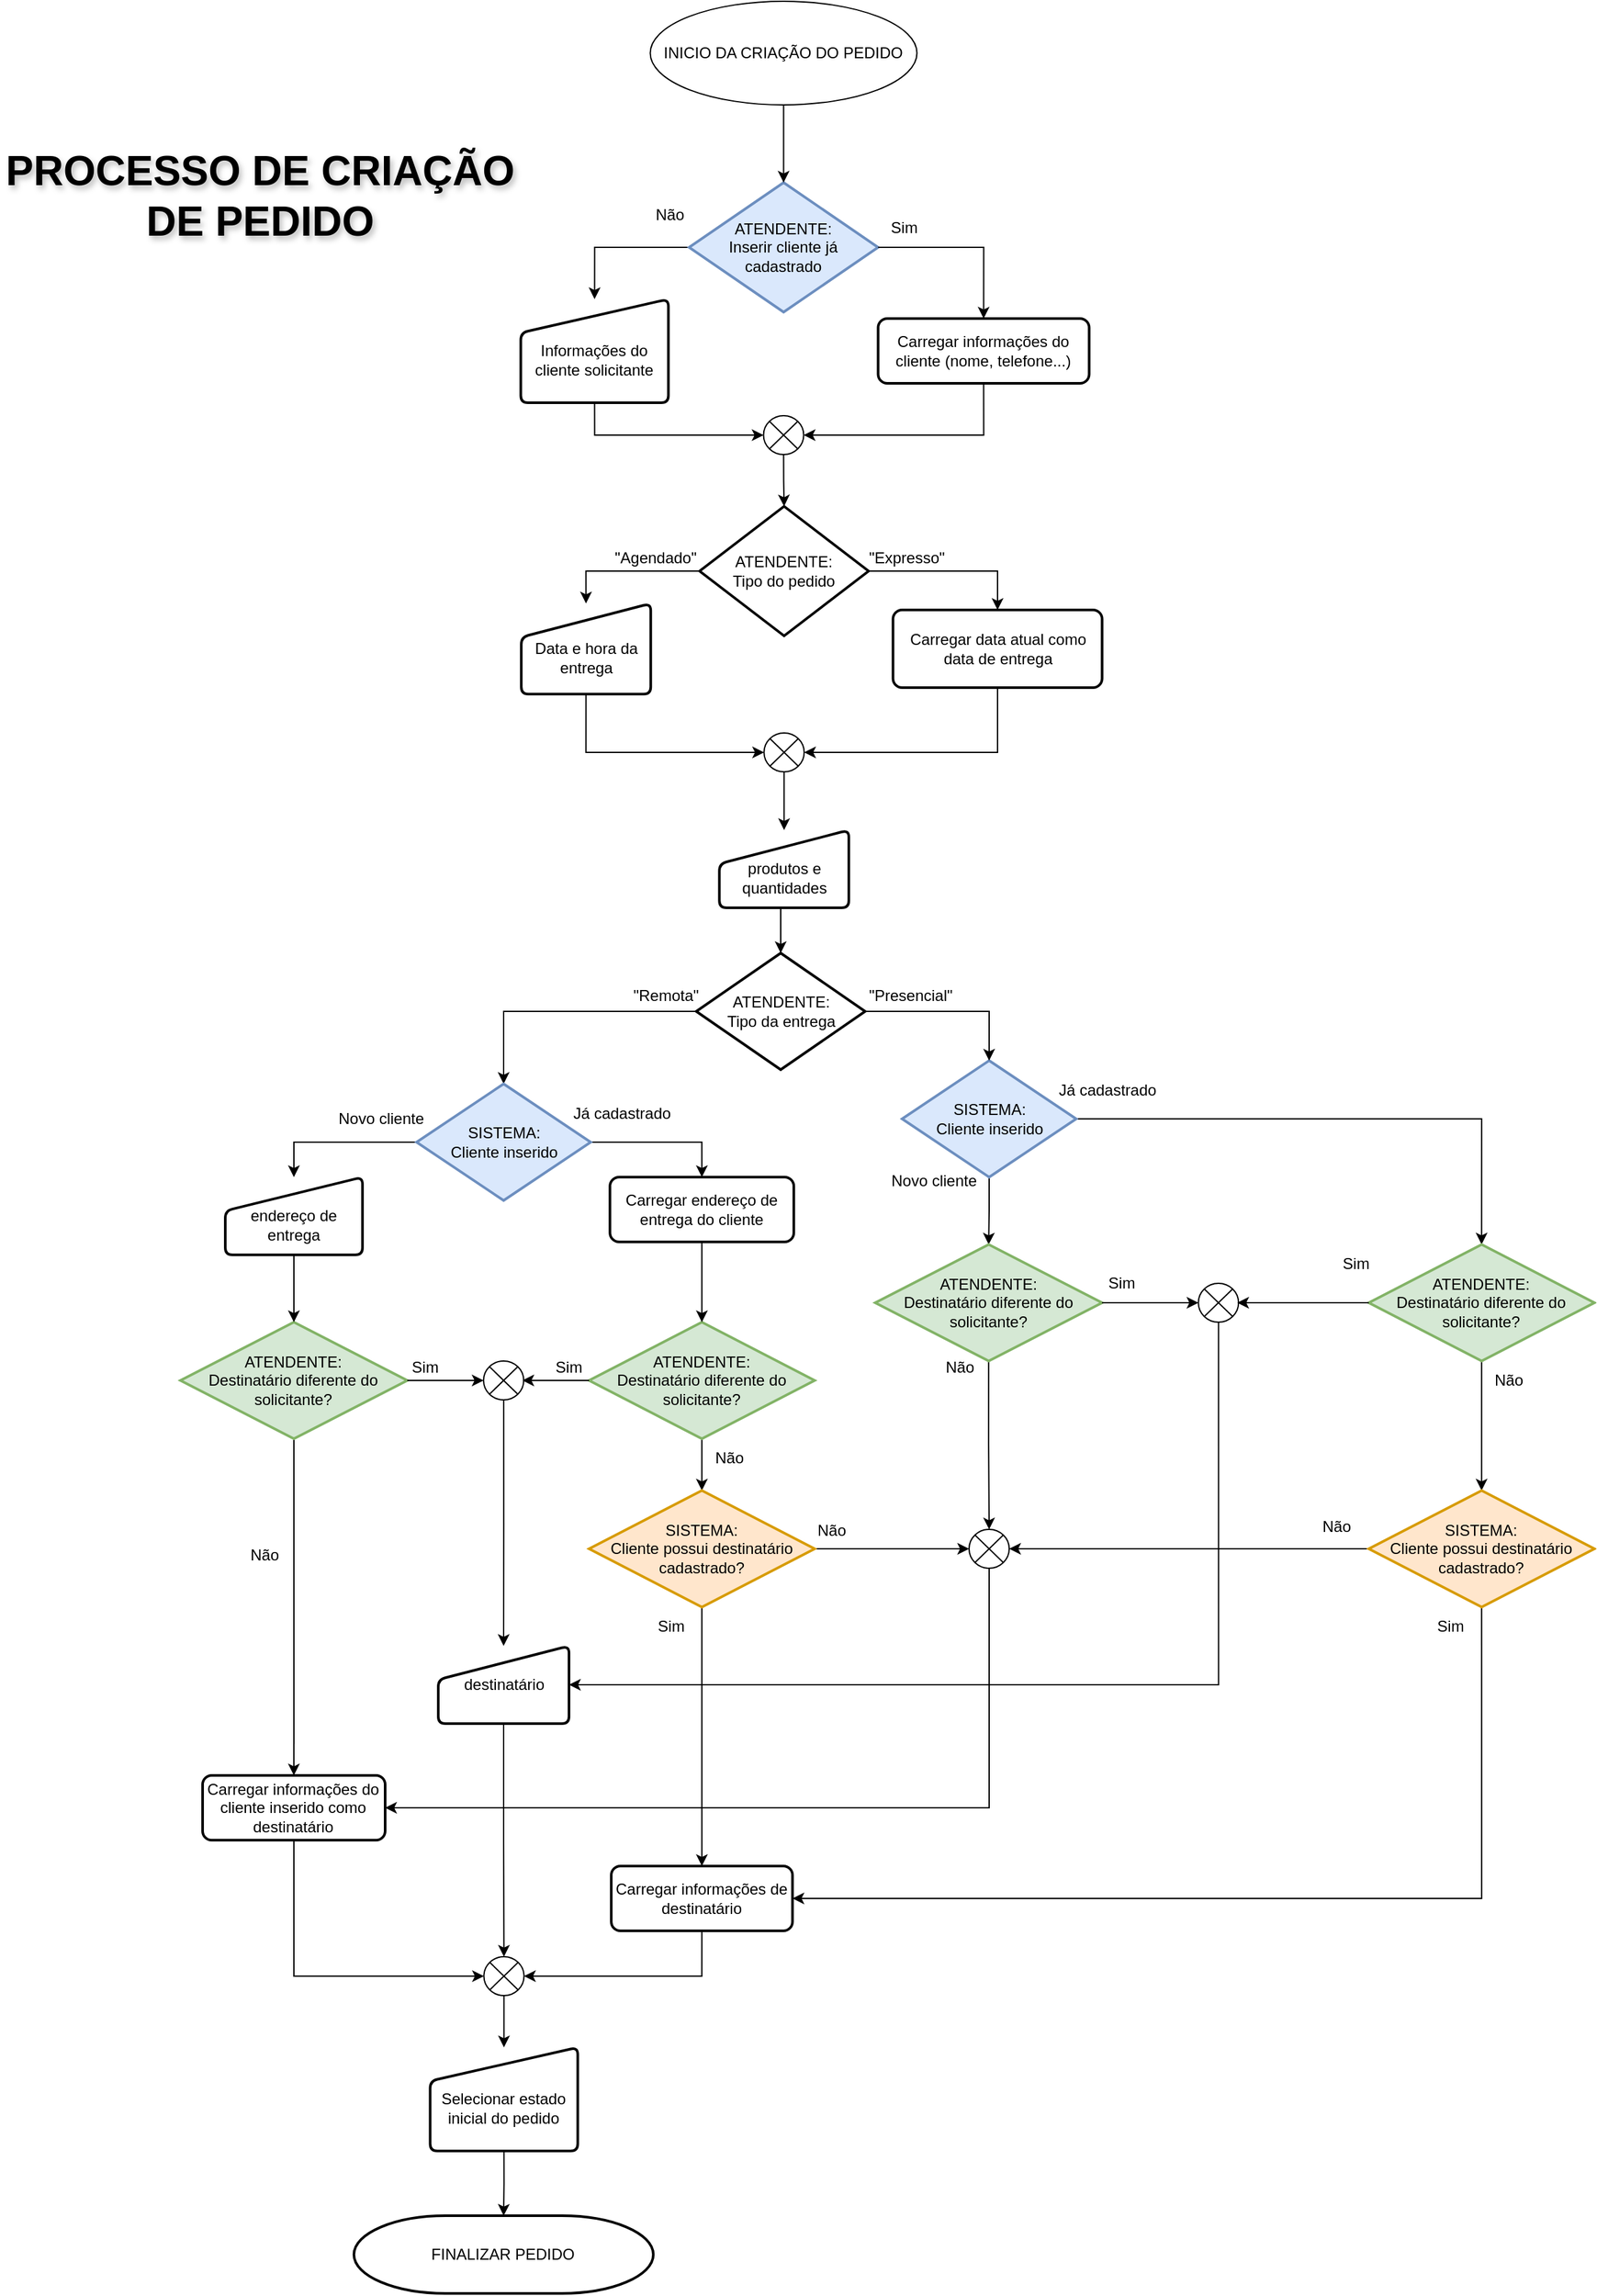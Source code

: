<mxfile version="24.7.8">
  <diagram name="Página-1" id="SP0r9rT1MacZyqRixD2W">
    <mxGraphModel dx="4292" dy="2195" grid="1" gridSize="10" guides="1" tooltips="1" connect="1" arrows="1" fold="1" page="1" pageScale="1" pageWidth="827" pageHeight="1169" math="0" shadow="0">
      <root>
        <mxCell id="0" />
        <mxCell id="1" parent="0" />
        <mxCell id="_EmFWARxrRoBnIJLhe-P-1" value="INICIO DA CRIAÇÃO DO PEDIDO" style="ellipse;whiteSpace=wrap;html=1;" vertex="1" parent="1">
          <mxGeometry x="323.25" y="70" width="206" height="80" as="geometry" />
        </mxCell>
        <mxCell id="_EmFWARxrRoBnIJLhe-P-14" style="edgeStyle=orthogonalEdgeStyle;rounded=0;orthogonalLoop=1;jettySize=auto;html=1;exitX=0;exitY=0.5;exitDx=0;exitDy=0;exitPerimeter=0;entryX=0.5;entryY=0;entryDx=0;entryDy=0;" edge="1" parent="1" source="_EmFWARxrRoBnIJLhe-P-8" target="_EmFWARxrRoBnIJLhe-P-9">
          <mxGeometry relative="1" as="geometry" />
        </mxCell>
        <mxCell id="_EmFWARxrRoBnIJLhe-P-37" style="edgeStyle=orthogonalEdgeStyle;rounded=0;orthogonalLoop=1;jettySize=auto;html=1;exitX=1;exitY=0.5;exitDx=0;exitDy=0;exitPerimeter=0;entryX=0.5;entryY=0;entryDx=0;entryDy=0;" edge="1" parent="1" source="_EmFWARxrRoBnIJLhe-P-8" target="_EmFWARxrRoBnIJLhe-P-36">
          <mxGeometry relative="1" as="geometry" />
        </mxCell>
        <mxCell id="_EmFWARxrRoBnIJLhe-P-8" value="ATENDENTE:&lt;div&gt;Tipo do pedido&lt;/div&gt;" style="strokeWidth=2;html=1;shape=mxgraph.flowchart.decision;whiteSpace=wrap;" vertex="1" parent="1">
          <mxGeometry x="361.38" y="460" width="130.5" height="100" as="geometry" />
        </mxCell>
        <mxCell id="_EmFWARxrRoBnIJLhe-P-9" value="&lt;div&gt;&lt;br&gt;&lt;/div&gt;Data e hora da entrega" style="html=1;strokeWidth=2;shape=manualInput;whiteSpace=wrap;rounded=1;size=26;arcSize=11;" vertex="1" parent="1">
          <mxGeometry x="223.63" y="535" width="100" height="70" as="geometry" />
        </mxCell>
        <mxCell id="_EmFWARxrRoBnIJLhe-P-10" value="&lt;div&gt;&lt;br&gt;&lt;/div&gt;endereço de entrega" style="html=1;strokeWidth=2;shape=manualInput;whiteSpace=wrap;rounded=1;size=26;arcSize=11;" vertex="1" parent="1">
          <mxGeometry x="-5" y="978" width="106" height="60" as="geometry" />
        </mxCell>
        <mxCell id="_EmFWARxrRoBnIJLhe-P-11" value="destinatário" style="html=1;strokeWidth=2;shape=manualInput;whiteSpace=wrap;rounded=1;size=26;arcSize=11;" vertex="1" parent="1">
          <mxGeometry x="159.5" y="1340" width="101" height="60" as="geometry" />
        </mxCell>
        <mxCell id="_EmFWARxrRoBnIJLhe-P-15" value="&lt;div&gt;&lt;br&gt;&lt;/div&gt;produtos e quantidades" style="html=1;strokeWidth=2;shape=manualInput;whiteSpace=wrap;rounded=1;size=26;arcSize=11;" vertex="1" parent="1">
          <mxGeometry x="376.63" y="710" width="100" height="60" as="geometry" />
        </mxCell>
        <mxCell id="_EmFWARxrRoBnIJLhe-P-16" value="&quot;Agendado&quot;" style="text;html=1;align=center;verticalAlign=middle;resizable=0;points=[];autosize=1;strokeColor=none;fillColor=none;" vertex="1" parent="1">
          <mxGeometry x="282.13" y="485" width="90" height="30" as="geometry" />
        </mxCell>
        <mxCell id="_EmFWARxrRoBnIJLhe-P-17" value="&lt;div&gt;&lt;br&gt;&lt;/div&gt;&lt;div&gt;&lt;span style=&quot;background-color: initial;&quot;&gt;Informações do cliente solicitante&lt;/span&gt;&lt;br&gt;&lt;/div&gt;" style="html=1;strokeWidth=2;shape=manualInput;whiteSpace=wrap;rounded=1;size=26;arcSize=11;" vertex="1" parent="1">
          <mxGeometry x="223.25" y="300" width="114" height="80" as="geometry" />
        </mxCell>
        <mxCell id="_EmFWARxrRoBnIJLhe-P-23" style="edgeStyle=orthogonalEdgeStyle;rounded=0;orthogonalLoop=1;jettySize=auto;html=1;exitX=0;exitY=0.5;exitDx=0;exitDy=0;exitPerimeter=0;entryX=0.5;entryY=0;entryDx=0;entryDy=0;" edge="1" parent="1" source="_EmFWARxrRoBnIJLhe-P-21" target="_EmFWARxrRoBnIJLhe-P-17">
          <mxGeometry relative="1" as="geometry" />
        </mxCell>
        <mxCell id="_EmFWARxrRoBnIJLhe-P-21" value="ATENDENTE:&lt;div&gt;Inserir cliente já cadastrado&lt;/div&gt;" style="strokeWidth=2;html=1;shape=mxgraph.flowchart.decision;whiteSpace=wrap;fillColor=#dae8fc;strokeColor=#6c8ebf;" vertex="1" parent="1">
          <mxGeometry x="353.25" y="210" width="146" height="100" as="geometry" />
        </mxCell>
        <mxCell id="_EmFWARxrRoBnIJLhe-P-26" style="edgeStyle=orthogonalEdgeStyle;rounded=0;orthogonalLoop=1;jettySize=auto;html=1;exitX=0.5;exitY=1;exitDx=0;exitDy=0;exitPerimeter=0;entryX=0.5;entryY=0;entryDx=0;entryDy=0;entryPerimeter=0;" edge="1" parent="1" source="_EmFWARxrRoBnIJLhe-P-22" target="_EmFWARxrRoBnIJLhe-P-8">
          <mxGeometry relative="1" as="geometry">
            <mxPoint x="426.25" y="630" as="targetPoint" />
          </mxGeometry>
        </mxCell>
        <mxCell id="_EmFWARxrRoBnIJLhe-P-22" value="" style="verticalLabelPosition=bottom;verticalAlign=top;html=1;shape=mxgraph.flowchart.or;" vertex="1" parent="1">
          <mxGeometry x="410.75" y="390" width="31" height="30" as="geometry" />
        </mxCell>
        <mxCell id="_EmFWARxrRoBnIJLhe-P-25" style="edgeStyle=orthogonalEdgeStyle;rounded=0;orthogonalLoop=1;jettySize=auto;html=1;exitX=0.5;exitY=1;exitDx=0;exitDy=0;entryX=0;entryY=0.5;entryDx=0;entryDy=0;entryPerimeter=0;" edge="1" parent="1" source="_EmFWARxrRoBnIJLhe-P-17" target="_EmFWARxrRoBnIJLhe-P-22">
          <mxGeometry relative="1" as="geometry">
            <mxPoint x="426.25" y="550" as="targetPoint" />
          </mxGeometry>
        </mxCell>
        <mxCell id="_EmFWARxrRoBnIJLhe-P-27" value="Não" style="text;html=1;align=center;verticalAlign=middle;resizable=0;points=[];autosize=1;strokeColor=none;fillColor=none;" vertex="1" parent="1">
          <mxGeometry x="313.25" y="220" width="50" height="30" as="geometry" />
        </mxCell>
        <mxCell id="_EmFWARxrRoBnIJLhe-P-28" value="Sim" style="text;html=1;align=center;verticalAlign=middle;resizable=0;points=[];autosize=1;strokeColor=none;fillColor=none;" vertex="1" parent="1">
          <mxGeometry x="499.25" y="230" width="40" height="30" as="geometry" />
        </mxCell>
        <mxCell id="_EmFWARxrRoBnIJLhe-P-30" value="" style="edgeStyle=orthogonalEdgeStyle;rounded=0;orthogonalLoop=1;jettySize=auto;html=1;exitX=1;exitY=0.5;exitDx=0;exitDy=0;exitPerimeter=0;entryX=0.5;entryY=0;entryDx=0;entryDy=0;" edge="1" parent="1" source="_EmFWARxrRoBnIJLhe-P-21" target="_EmFWARxrRoBnIJLhe-P-31">
          <mxGeometry relative="1" as="geometry">
            <mxPoint x="476.25" y="230" as="sourcePoint" />
            <mxPoint x="682.25" y="390" as="targetPoint" />
            <Array as="points" />
          </mxGeometry>
        </mxCell>
        <mxCell id="_EmFWARxrRoBnIJLhe-P-31" value="Carregar informações do cliente (nome, telefone...)" style="rounded=1;whiteSpace=wrap;html=1;absoluteArcSize=1;arcSize=14;strokeWidth=2;" vertex="1" parent="1">
          <mxGeometry x="499.25" y="315" width="163" height="50" as="geometry" />
        </mxCell>
        <mxCell id="_EmFWARxrRoBnIJLhe-P-32" style="edgeStyle=orthogonalEdgeStyle;rounded=0;orthogonalLoop=1;jettySize=auto;html=1;exitX=0.5;exitY=1;exitDx=0;exitDy=0;entryX=0.5;entryY=0;entryDx=0;entryDy=0;entryPerimeter=0;" edge="1" parent="1" source="_EmFWARxrRoBnIJLhe-P-1" target="_EmFWARxrRoBnIJLhe-P-21">
          <mxGeometry relative="1" as="geometry" />
        </mxCell>
        <mxCell id="_EmFWARxrRoBnIJLhe-P-44" style="edgeStyle=orthogonalEdgeStyle;rounded=0;orthogonalLoop=1;jettySize=auto;html=1;exitX=0;exitY=0.5;exitDx=0;exitDy=0;exitPerimeter=0;entryX=0.5;entryY=0;entryDx=0;entryDy=0;entryPerimeter=0;" edge="1" parent="1" source="_EmFWARxrRoBnIJLhe-P-35" target="_EmFWARxrRoBnIJLhe-P-49">
          <mxGeometry relative="1" as="geometry">
            <mxPoint x="270" y="975" as="targetPoint" />
          </mxGeometry>
        </mxCell>
        <mxCell id="_EmFWARxrRoBnIJLhe-P-35" value="ATENDENTE:&lt;div&gt;Tipo da entrega&lt;/div&gt;" style="strokeWidth=2;html=1;shape=mxgraph.flowchart.decision;whiteSpace=wrap;" vertex="1" parent="1">
          <mxGeometry x="358.75" y="805" width="130.5" height="90" as="geometry" />
        </mxCell>
        <mxCell id="_EmFWARxrRoBnIJLhe-P-36" value="Carregar data atual como data de entrega" style="rounded=1;whiteSpace=wrap;html=1;absoluteArcSize=1;arcSize=14;strokeWidth=2;" vertex="1" parent="1">
          <mxGeometry x="510.75" y="540" width="161.5" height="60" as="geometry" />
        </mxCell>
        <mxCell id="_EmFWARxrRoBnIJLhe-P-38" value="&quot;Expresso&quot;" style="text;html=1;align=center;verticalAlign=middle;resizable=0;points=[];autosize=1;strokeColor=none;fillColor=none;" vertex="1" parent="1">
          <mxGeometry x="481.13" y="485" width="80" height="30" as="geometry" />
        </mxCell>
        <mxCell id="_EmFWARxrRoBnIJLhe-P-39" style="edgeStyle=orthogonalEdgeStyle;rounded=0;orthogonalLoop=1;jettySize=auto;html=1;exitX=0.5;exitY=1;exitDx=0;exitDy=0;entryX=0;entryY=0.5;entryDx=0;entryDy=0;entryPerimeter=0;" edge="1" parent="1" source="_EmFWARxrRoBnIJLhe-P-9" target="_EmFWARxrRoBnIJLhe-P-42">
          <mxGeometry relative="1" as="geometry" />
        </mxCell>
        <mxCell id="_EmFWARxrRoBnIJLhe-P-40" style="edgeStyle=orthogonalEdgeStyle;rounded=0;orthogonalLoop=1;jettySize=auto;html=1;exitX=0.5;exitY=1;exitDx=0;exitDy=0;entryX=1;entryY=0.5;entryDx=0;entryDy=0;entryPerimeter=0;" edge="1" parent="1" source="_EmFWARxrRoBnIJLhe-P-36" target="_EmFWARxrRoBnIJLhe-P-42">
          <mxGeometry relative="1" as="geometry" />
        </mxCell>
        <mxCell id="_EmFWARxrRoBnIJLhe-P-93" style="edgeStyle=orthogonalEdgeStyle;rounded=0;orthogonalLoop=1;jettySize=auto;html=1;entryX=0.5;entryY=0;entryDx=0;entryDy=0;" edge="1" parent="1" source="_EmFWARxrRoBnIJLhe-P-42" target="_EmFWARxrRoBnIJLhe-P-15">
          <mxGeometry relative="1" as="geometry" />
        </mxCell>
        <mxCell id="_EmFWARxrRoBnIJLhe-P-42" value="" style="verticalLabelPosition=bottom;verticalAlign=top;html=1;shape=mxgraph.flowchart.or;" vertex="1" parent="1">
          <mxGeometry x="411.13" y="635" width="31" height="30" as="geometry" />
        </mxCell>
        <mxCell id="_EmFWARxrRoBnIJLhe-P-45" value="&quot;Remota&quot;" style="text;html=1;align=center;verticalAlign=middle;resizable=0;points=[];autosize=1;strokeColor=none;fillColor=none;" vertex="1" parent="1">
          <mxGeometry x="299.5" y="823" width="70" height="30" as="geometry" />
        </mxCell>
        <mxCell id="_EmFWARxrRoBnIJLhe-P-47" value="&quot;Presencial&quot;" style="text;html=1;align=center;verticalAlign=middle;resizable=0;points=[];autosize=1;strokeColor=none;fillColor=none;" vertex="1" parent="1">
          <mxGeometry x="478.5" y="823" width="90" height="30" as="geometry" />
        </mxCell>
        <mxCell id="_EmFWARxrRoBnIJLhe-P-53" style="edgeStyle=orthogonalEdgeStyle;rounded=0;orthogonalLoop=1;jettySize=auto;html=1;exitX=0;exitY=0.5;exitDx=0;exitDy=0;exitPerimeter=0;entryX=0.5;entryY=0;entryDx=0;entryDy=0;" edge="1" parent="1" source="_EmFWARxrRoBnIJLhe-P-49" target="_EmFWARxrRoBnIJLhe-P-10">
          <mxGeometry relative="1" as="geometry">
            <mxPoint x="46" y="1095" as="targetPoint" />
          </mxGeometry>
        </mxCell>
        <mxCell id="_EmFWARxrRoBnIJLhe-P-73" style="edgeStyle=orthogonalEdgeStyle;rounded=0;orthogonalLoop=1;jettySize=auto;html=1;exitX=1;exitY=0.5;exitDx=0;exitDy=0;exitPerimeter=0;entryX=0.5;entryY=0;entryDx=0;entryDy=0;" edge="1" parent="1" source="_EmFWARxrRoBnIJLhe-P-49" target="_EmFWARxrRoBnIJLhe-P-72">
          <mxGeometry relative="1" as="geometry" />
        </mxCell>
        <mxCell id="_EmFWARxrRoBnIJLhe-P-49" value="SISTEMA:&lt;div&gt;Cliente inserido&lt;/div&gt;" style="strokeWidth=2;html=1;shape=mxgraph.flowchart.decision;whiteSpace=wrap;fillColor=#dae8fc;strokeColor=#6c8ebf;" vertex="1" parent="1">
          <mxGeometry x="142.75" y="906" width="134.5" height="90" as="geometry" />
        </mxCell>
        <mxCell id="_EmFWARxrRoBnIJLhe-P-51" value="Já cadastrado" style="text;html=1;align=center;verticalAlign=middle;resizable=0;points=[];autosize=1;strokeColor=none;fillColor=none;" vertex="1" parent="1">
          <mxGeometry x="251" y="914" width="100" height="30" as="geometry" />
        </mxCell>
        <mxCell id="_EmFWARxrRoBnIJLhe-P-54" value="Novo cliente" style="text;html=1;align=center;verticalAlign=middle;resizable=0;points=[];autosize=1;strokeColor=none;fillColor=none;" vertex="1" parent="1">
          <mxGeometry x="70" y="918" width="90" height="30" as="geometry" />
        </mxCell>
        <mxCell id="_EmFWARxrRoBnIJLhe-P-76" style="edgeStyle=orthogonalEdgeStyle;rounded=0;orthogonalLoop=1;jettySize=auto;html=1;entryX=0.5;entryY=0;entryDx=0;entryDy=0;exitX=0.5;exitY=1;exitDx=0;exitDy=0;exitPerimeter=0;" edge="1" parent="1" source="_EmFWARxrRoBnIJLhe-P-55" target="_EmFWARxrRoBnIJLhe-P-78">
          <mxGeometry relative="1" as="geometry">
            <mxPoint x="-251" y="1285" as="targetPoint" />
            <mxPoint x="-292" y="1230" as="sourcePoint" />
          </mxGeometry>
        </mxCell>
        <mxCell id="_EmFWARxrRoBnIJLhe-P-55" value="ATENDENTE:&lt;div&gt;Destinatário diferente do solicitante?&lt;/div&gt;" style="strokeWidth=2;html=1;shape=mxgraph.flowchart.decision;whiteSpace=wrap;fillColor=#d5e8d4;strokeColor=#82b366;" vertex="1" parent="1">
          <mxGeometry x="-39.63" y="1090" width="175.25" height="90" as="geometry" />
        </mxCell>
        <mxCell id="_EmFWARxrRoBnIJLhe-P-57" value="Sim" style="text;html=1;align=center;verticalAlign=middle;resizable=0;points=[];autosize=1;strokeColor=none;fillColor=none;" vertex="1" parent="1">
          <mxGeometry x="128.5" y="1110" width="40" height="30" as="geometry" />
        </mxCell>
        <mxCell id="_EmFWARxrRoBnIJLhe-P-72" value="Carregar endereço de entrega do cliente" style="rounded=1;whiteSpace=wrap;html=1;absoluteArcSize=1;arcSize=14;strokeWidth=2;" vertex="1" parent="1">
          <mxGeometry x="292.13" y="978" width="142" height="50" as="geometry" />
        </mxCell>
        <mxCell id="_EmFWARxrRoBnIJLhe-P-74" style="edgeStyle=orthogonalEdgeStyle;rounded=0;orthogonalLoop=1;jettySize=auto;html=1;exitX=0.5;exitY=1;exitDx=0;exitDy=0;entryX=1;entryY=0.5;entryDx=0;entryDy=0;entryPerimeter=0;" edge="1" parent="1" source="_EmFWARxrRoBnIJLhe-P-31" target="_EmFWARxrRoBnIJLhe-P-22">
          <mxGeometry relative="1" as="geometry">
            <mxPoint x="659.375" y="360" as="targetPoint" />
          </mxGeometry>
        </mxCell>
        <mxCell id="_EmFWARxrRoBnIJLhe-P-75" style="edgeStyle=orthogonalEdgeStyle;rounded=0;orthogonalLoop=1;jettySize=auto;html=1;entryX=0.5;entryY=0;entryDx=0;entryDy=0;entryPerimeter=0;" edge="1" parent="1" source="_EmFWARxrRoBnIJLhe-P-10" target="_EmFWARxrRoBnIJLhe-P-55">
          <mxGeometry relative="1" as="geometry" />
        </mxCell>
        <mxCell id="_EmFWARxrRoBnIJLhe-P-77" value="Não" style="text;html=1;align=center;verticalAlign=middle;resizable=0;points=[];autosize=1;strokeColor=none;fillColor=none;" vertex="1" parent="1">
          <mxGeometry y="1255" width="50" height="30" as="geometry" />
        </mxCell>
        <mxCell id="_EmFWARxrRoBnIJLhe-P-78" value="Carregar informações do cliente inserido como destinatário" style="rounded=1;whiteSpace=wrap;html=1;absoluteArcSize=1;arcSize=14;strokeWidth=2;" vertex="1" parent="1">
          <mxGeometry x="-22.51" y="1440" width="141" height="50" as="geometry" />
        </mxCell>
        <mxCell id="_EmFWARxrRoBnIJLhe-P-91" style="edgeStyle=orthogonalEdgeStyle;rounded=0;orthogonalLoop=1;jettySize=auto;html=1;exitX=0.5;exitY=1;exitDx=0;exitDy=0;exitPerimeter=0;entryX=0.5;entryY=0;entryDx=0;entryDy=0;entryPerimeter=0;" edge="1" parent="1" source="_EmFWARxrRoBnIJLhe-P-79" target="_EmFWARxrRoBnIJLhe-P-84">
          <mxGeometry relative="1" as="geometry">
            <mxPoint x="525.13" y="1235" as="targetPoint" />
          </mxGeometry>
        </mxCell>
        <mxCell id="_EmFWARxrRoBnIJLhe-P-79" value="ATENDENTE:&lt;div&gt;Destinatário diferente do solicitante?&lt;/div&gt;" style="strokeWidth=2;html=1;shape=mxgraph.flowchart.decision;whiteSpace=wrap;fillColor=#d5e8d4;strokeColor=#82b366;" vertex="1" parent="1">
          <mxGeometry x="276" y="1090" width="174.25" height="90" as="geometry" />
        </mxCell>
        <mxCell id="_EmFWARxrRoBnIJLhe-P-80" style="edgeStyle=orthogonalEdgeStyle;rounded=0;orthogonalLoop=1;jettySize=auto;html=1;exitX=0.5;exitY=1;exitDx=0;exitDy=0;entryX=0.5;entryY=0;entryDx=0;entryDy=0;entryPerimeter=0;" edge="1" parent="1" source="_EmFWARxrRoBnIJLhe-P-72" target="_EmFWARxrRoBnIJLhe-P-79">
          <mxGeometry relative="1" as="geometry" />
        </mxCell>
        <mxCell id="_EmFWARxrRoBnIJLhe-P-82" style="edgeStyle=orthogonalEdgeStyle;rounded=0;orthogonalLoop=1;jettySize=auto;html=1;exitX=0.5;exitY=1;exitDx=0;exitDy=0;exitPerimeter=0;entryX=0.5;entryY=0;entryDx=0;entryDy=0;" edge="1" parent="1" source="_EmFWARxrRoBnIJLhe-P-84" target="_EmFWARxrRoBnIJLhe-P-86">
          <mxGeometry relative="1" as="geometry">
            <mxPoint x="363.76" y="1495" as="targetPoint" />
          </mxGeometry>
        </mxCell>
        <mxCell id="_EmFWARxrRoBnIJLhe-P-83" style="edgeStyle=orthogonalEdgeStyle;rounded=0;orthogonalLoop=1;jettySize=auto;html=1;exitX=1;exitY=0.5;exitDx=0;exitDy=0;exitPerimeter=0;entryX=0;entryY=0.5;entryDx=0;entryDy=0;entryPerimeter=0;" edge="1" parent="1" source="_EmFWARxrRoBnIJLhe-P-84" target="_EmFWARxrRoBnIJLhe-P-205">
          <mxGeometry relative="1" as="geometry">
            <mxPoint x="622.63" y="1340" as="targetPoint" />
          </mxGeometry>
        </mxCell>
        <mxCell id="_EmFWARxrRoBnIJLhe-P-84" value="SISTEMA:&lt;div&gt;Cliente possui destinatário cadastrado?&lt;/div&gt;" style="strokeWidth=2;html=1;shape=mxgraph.flowchart.decision;whiteSpace=wrap;fillColor=#ffe6cc;strokeColor=#d79b00;" vertex="1" parent="1">
          <mxGeometry x="276" y="1220" width="174.25" height="90" as="geometry" />
        </mxCell>
        <mxCell id="_EmFWARxrRoBnIJLhe-P-85" value="Sim" style="text;html=1;align=center;verticalAlign=middle;resizable=0;points=[];autosize=1;strokeColor=none;fillColor=none;" vertex="1" parent="1">
          <mxGeometry x="319.13" y="1310" width="40" height="30" as="geometry" />
        </mxCell>
        <mxCell id="_EmFWARxrRoBnIJLhe-P-86" value="Carregar informações de destinatário" style="rounded=1;whiteSpace=wrap;html=1;absoluteArcSize=1;arcSize=14;strokeWidth=2;" vertex="1" parent="1">
          <mxGeometry x="293.13" y="1510" width="140" height="50" as="geometry" />
        </mxCell>
        <mxCell id="_EmFWARxrRoBnIJLhe-P-87" value="Não&lt;div&gt;&lt;br&gt;&lt;/div&gt;" style="text;html=1;align=center;verticalAlign=middle;resizable=0;points=[];autosize=1;strokeColor=none;fillColor=none;" vertex="1" parent="1">
          <mxGeometry x="437.76" y="1238" width="50" height="40" as="geometry" />
        </mxCell>
        <mxCell id="_EmFWARxrRoBnIJLhe-P-92" value="Não" style="text;html=1;align=center;verticalAlign=middle;resizable=0;points=[];autosize=1;strokeColor=none;fillColor=none;" vertex="1" parent="1">
          <mxGeometry x="358.5" y="1180" width="50" height="30" as="geometry" />
        </mxCell>
        <mxCell id="_EmFWARxrRoBnIJLhe-P-94" style="edgeStyle=orthogonalEdgeStyle;rounded=0;orthogonalLoop=1;jettySize=auto;html=1;exitX=0.5;exitY=1;exitDx=0;exitDy=0;entryX=0.5;entryY=0;entryDx=0;entryDy=0;entryPerimeter=0;" edge="1" parent="1" source="_EmFWARxrRoBnIJLhe-P-15" target="_EmFWARxrRoBnIJLhe-P-35">
          <mxGeometry relative="1" as="geometry" />
        </mxCell>
        <mxCell id="_EmFWARxrRoBnIJLhe-P-158" style="edgeStyle=orthogonalEdgeStyle;rounded=0;orthogonalLoop=1;jettySize=auto;html=1;entryX=0.5;entryY=0;entryDx=0;entryDy=0;exitX=0.502;exitY=0.968;exitDx=0;exitDy=0;exitPerimeter=0;" edge="1" parent="1" source="_EmFWARxrRoBnIJLhe-P-160" target="_EmFWARxrRoBnIJLhe-P-11">
          <mxGeometry relative="1" as="geometry">
            <mxPoint x="225.5" y="1236" as="sourcePoint" />
          </mxGeometry>
        </mxCell>
        <mxCell id="_EmFWARxrRoBnIJLhe-P-154" style="edgeStyle=orthogonalEdgeStyle;rounded=0;orthogonalLoop=1;jettySize=auto;html=1;exitX=1;exitY=0.5;exitDx=0;exitDy=0;exitPerimeter=0;entryX=0;entryY=0.5;entryDx=0;entryDy=0;entryPerimeter=0;" edge="1" parent="1" source="_EmFWARxrRoBnIJLhe-P-55" target="_EmFWARxrRoBnIJLhe-P-160">
          <mxGeometry relative="1" as="geometry">
            <mxPoint x="210" y="1221" as="targetPoint" />
          </mxGeometry>
        </mxCell>
        <mxCell id="_EmFWARxrRoBnIJLhe-P-157" value="Sim" style="text;html=1;align=center;verticalAlign=middle;resizable=0;points=[];autosize=1;strokeColor=none;fillColor=none;" vertex="1" parent="1">
          <mxGeometry x="239.88" y="1110" width="40" height="30" as="geometry" />
        </mxCell>
        <mxCell id="_EmFWARxrRoBnIJLhe-P-160" value="" style="verticalLabelPosition=bottom;verticalAlign=top;html=1;shape=mxgraph.flowchart.or;" vertex="1" parent="1">
          <mxGeometry x="194.5" y="1120" width="31" height="30" as="geometry" />
        </mxCell>
        <mxCell id="_EmFWARxrRoBnIJLhe-P-162" style="edgeStyle=orthogonalEdgeStyle;rounded=0;orthogonalLoop=1;jettySize=auto;html=1;exitX=0;exitY=0.5;exitDx=0;exitDy=0;exitPerimeter=0;entryX=0.968;entryY=0.499;entryDx=0;entryDy=0;entryPerimeter=0;" edge="1" parent="1" source="_EmFWARxrRoBnIJLhe-P-79" target="_EmFWARxrRoBnIJLhe-P-160">
          <mxGeometry relative="1" as="geometry" />
        </mxCell>
        <mxCell id="_EmFWARxrRoBnIJLhe-P-165" style="edgeStyle=orthogonalEdgeStyle;rounded=0;orthogonalLoop=1;jettySize=auto;html=1;exitX=0.5;exitY=1;exitDx=0;exitDy=0;exitPerimeter=0;entryX=0.5;entryY=0;entryDx=0;entryDy=0;entryPerimeter=0;" edge="1" parent="1" source="_EmFWARxrRoBnIJLhe-P-167" target="_EmFWARxrRoBnIJLhe-P-171">
          <mxGeometry relative="1" as="geometry">
            <mxPoint x="585" y="1030" as="targetPoint" />
          </mxGeometry>
        </mxCell>
        <mxCell id="_EmFWARxrRoBnIJLhe-P-166" style="edgeStyle=orthogonalEdgeStyle;rounded=0;orthogonalLoop=1;jettySize=auto;html=1;exitX=1;exitY=0.5;exitDx=0;exitDy=0;exitPerimeter=0;entryX=0.5;entryY=0;entryDx=0;entryDy=0;entryPerimeter=0;" edge="1" parent="1" source="_EmFWARxrRoBnIJLhe-P-167" target="_EmFWARxrRoBnIJLhe-P-178">
          <mxGeometry relative="1" as="geometry">
            <mxPoint x="965" y="1040" as="targetPoint" />
          </mxGeometry>
        </mxCell>
        <mxCell id="_EmFWARxrRoBnIJLhe-P-167" value="SISTEMA:&lt;div&gt;Cliente inserido&lt;/div&gt;" style="strokeWidth=2;html=1;shape=mxgraph.flowchart.decision;whiteSpace=wrap;fillColor=#dae8fc;strokeColor=#6c8ebf;" vertex="1" parent="1">
          <mxGeometry x="517.75" y="888" width="134.5" height="90" as="geometry" />
        </mxCell>
        <mxCell id="_EmFWARxrRoBnIJLhe-P-168" value="Já cadastrado" style="text;html=1;align=center;verticalAlign=middle;resizable=0;points=[];autosize=1;strokeColor=none;fillColor=none;" vertex="1" parent="1">
          <mxGeometry x="626" y="896" width="100" height="30" as="geometry" />
        </mxCell>
        <mxCell id="_EmFWARxrRoBnIJLhe-P-169" value="Novo cliente" style="text;html=1;align=center;verticalAlign=middle;resizable=0;points=[];autosize=1;strokeColor=none;fillColor=none;" vertex="1" parent="1">
          <mxGeometry x="497" y="966" width="90" height="30" as="geometry" />
        </mxCell>
        <mxCell id="_EmFWARxrRoBnIJLhe-P-170" style="edgeStyle=orthogonalEdgeStyle;rounded=0;orthogonalLoop=1;jettySize=auto;html=1;exitX=0.5;exitY=1;exitDx=0;exitDy=0;exitPerimeter=0;entryX=0.5;entryY=0;entryDx=0;entryDy=0;entryPerimeter=0;" edge="1" parent="1" source="_EmFWARxrRoBnIJLhe-P-171" target="_EmFWARxrRoBnIJLhe-P-205">
          <mxGeometry relative="1" as="geometry">
            <mxPoint x="755" y="1473" as="targetPoint" />
            <mxPoint x="415" y="1230" as="sourcePoint" />
          </mxGeometry>
        </mxCell>
        <mxCell id="_EmFWARxrRoBnIJLhe-P-171" value="ATENDENTE:&lt;div&gt;Destinatário diferente do solicitante?&lt;/div&gt;" style="strokeWidth=2;html=1;shape=mxgraph.flowchart.decision;whiteSpace=wrap;fillColor=#d5e8d4;strokeColor=#82b366;" vertex="1" parent="1">
          <mxGeometry x="497" y="1030" width="175.25" height="90" as="geometry" />
        </mxCell>
        <mxCell id="_EmFWARxrRoBnIJLhe-P-172" value="Sim" style="text;html=1;align=center;verticalAlign=middle;resizable=0;points=[];autosize=1;strokeColor=none;fillColor=none;" vertex="1" parent="1">
          <mxGeometry x="666.62" y="1045" width="40" height="30" as="geometry" />
        </mxCell>
        <mxCell id="_EmFWARxrRoBnIJLhe-P-175" value="Não" style="text;html=1;align=center;verticalAlign=middle;resizable=0;points=[];autosize=1;strokeColor=none;fillColor=none;" vertex="1" parent="1">
          <mxGeometry x="536.62" y="1110" width="50" height="30" as="geometry" />
        </mxCell>
        <mxCell id="_EmFWARxrRoBnIJLhe-P-177" style="edgeStyle=orthogonalEdgeStyle;rounded=0;orthogonalLoop=1;jettySize=auto;html=1;exitX=0.5;exitY=1;exitDx=0;exitDy=0;exitPerimeter=0;entryX=0.5;entryY=0;entryDx=0;entryDy=0;entryPerimeter=0;" edge="1" parent="1" source="_EmFWARxrRoBnIJLhe-P-178" target="_EmFWARxrRoBnIJLhe-P-182">
          <mxGeometry relative="1" as="geometry">
            <mxPoint x="1126.62" y="1090" as="targetPoint" />
          </mxGeometry>
        </mxCell>
        <mxCell id="_EmFWARxrRoBnIJLhe-P-178" value="ATENDENTE:&lt;div&gt;Destinatário diferente do solicitante?&lt;/div&gt;" style="strokeWidth=2;html=1;shape=mxgraph.flowchart.decision;whiteSpace=wrap;fillColor=#d5e8d4;strokeColor=#82b366;" vertex="1" parent="1">
          <mxGeometry x="878.24" y="1030" width="174.25" height="90" as="geometry" />
        </mxCell>
        <mxCell id="_EmFWARxrRoBnIJLhe-P-180" style="edgeStyle=orthogonalEdgeStyle;rounded=0;orthogonalLoop=1;jettySize=auto;html=1;exitX=0.5;exitY=1;exitDx=0;exitDy=0;exitPerimeter=0;entryX=1;entryY=0.5;entryDx=0;entryDy=0;" edge="1" parent="1" source="_EmFWARxrRoBnIJLhe-P-182" target="_EmFWARxrRoBnIJLhe-P-86">
          <mxGeometry relative="1" as="geometry">
            <mxPoint x="1217.99" y="1570" as="targetPoint" />
          </mxGeometry>
        </mxCell>
        <mxCell id="_EmFWARxrRoBnIJLhe-P-181" style="edgeStyle=orthogonalEdgeStyle;rounded=0;orthogonalLoop=1;jettySize=auto;html=1;exitX=0;exitY=0.5;exitDx=0;exitDy=0;exitPerimeter=0;entryX=1;entryY=0.5;entryDx=0;entryDy=0;entryPerimeter=0;" edge="1" parent="1" source="_EmFWARxrRoBnIJLhe-P-182" target="_EmFWARxrRoBnIJLhe-P-205">
          <mxGeometry relative="1" as="geometry">
            <mxPoint x="1329.63" y="1375" as="targetPoint" />
          </mxGeometry>
        </mxCell>
        <mxCell id="_EmFWARxrRoBnIJLhe-P-182" value="SISTEMA:&lt;div&gt;Cliente possui destinatário cadastrado?&lt;/div&gt;" style="strokeWidth=2;html=1;shape=mxgraph.flowchart.decision;whiteSpace=wrap;fillColor=#ffe6cc;strokeColor=#d79b00;" vertex="1" parent="1">
          <mxGeometry x="878.24" y="1220" width="174.25" height="90" as="geometry" />
        </mxCell>
        <mxCell id="_EmFWARxrRoBnIJLhe-P-183" value="Sim" style="text;html=1;align=center;verticalAlign=middle;resizable=0;points=[];autosize=1;strokeColor=none;fillColor=none;" vertex="1" parent="1">
          <mxGeometry x="921.37" y="1310" width="40" height="30" as="geometry" />
        </mxCell>
        <mxCell id="_EmFWARxrRoBnIJLhe-P-185" value="Não&lt;div&gt;&lt;br&gt;&lt;/div&gt;" style="text;html=1;align=center;verticalAlign=middle;resizable=0;points=[];autosize=1;strokeColor=none;fillColor=none;" vertex="1" parent="1">
          <mxGeometry x="828.24" y="1235" width="50" height="40" as="geometry" />
        </mxCell>
        <mxCell id="_EmFWARxrRoBnIJLhe-P-187" value="Não" style="text;html=1;align=center;verticalAlign=middle;resizable=0;points=[];autosize=1;strokeColor=none;fillColor=none;" vertex="1" parent="1">
          <mxGeometry x="960.62" y="1120" width="50" height="30" as="geometry" />
        </mxCell>
        <mxCell id="_EmFWARxrRoBnIJLhe-P-188" style="edgeStyle=orthogonalEdgeStyle;rounded=0;orthogonalLoop=1;jettySize=auto;html=1;entryX=1;entryY=0.5;entryDx=0;entryDy=0;exitX=0.502;exitY=0.968;exitDx=0;exitDy=0;exitPerimeter=0;" edge="1" parent="1" source="_EmFWARxrRoBnIJLhe-P-191" target="_EmFWARxrRoBnIJLhe-P-11">
          <mxGeometry relative="1" as="geometry">
            <mxPoint x="1015.5" y="1236" as="sourcePoint" />
            <mxPoint x="1015.5" y="1565" as="targetPoint" />
          </mxGeometry>
        </mxCell>
        <mxCell id="_EmFWARxrRoBnIJLhe-P-189" style="edgeStyle=orthogonalEdgeStyle;rounded=0;orthogonalLoop=1;jettySize=auto;html=1;exitX=1;exitY=0.5;exitDx=0;exitDy=0;exitPerimeter=0;entryX=0;entryY=0.5;entryDx=0;entryDy=0;entryPerimeter=0;" edge="1" parent="1" source="_EmFWARxrRoBnIJLhe-P-171" target="_EmFWARxrRoBnIJLhe-P-191">
          <mxGeometry relative="1" as="geometry">
            <mxPoint x="746.62" y="1076" as="targetPoint" />
          </mxGeometry>
        </mxCell>
        <mxCell id="_EmFWARxrRoBnIJLhe-P-190" value="Sim" style="text;html=1;align=center;verticalAlign=middle;resizable=0;points=[];autosize=1;strokeColor=none;fillColor=none;" vertex="1" parent="1">
          <mxGeometry x="847.62" y="1030" width="40" height="30" as="geometry" />
        </mxCell>
        <mxCell id="_EmFWARxrRoBnIJLhe-P-191" value="" style="verticalLabelPosition=bottom;verticalAlign=top;html=1;shape=mxgraph.flowchart.or;" vertex="1" parent="1">
          <mxGeometry x="746.62" y="1060" width="31" height="30" as="geometry" />
        </mxCell>
        <mxCell id="_EmFWARxrRoBnIJLhe-P-192" style="edgeStyle=orthogonalEdgeStyle;rounded=0;orthogonalLoop=1;jettySize=auto;html=1;exitX=0;exitY=0.5;exitDx=0;exitDy=0;exitPerimeter=0;entryX=0.968;entryY=0.499;entryDx=0;entryDy=0;entryPerimeter=0;" edge="1" parent="1" source="_EmFWARxrRoBnIJLhe-P-178" target="_EmFWARxrRoBnIJLhe-P-191">
          <mxGeometry relative="1" as="geometry" />
        </mxCell>
        <mxCell id="_EmFWARxrRoBnIJLhe-P-193" style="edgeStyle=orthogonalEdgeStyle;rounded=0;orthogonalLoop=1;jettySize=auto;html=1;exitX=1;exitY=0.5;exitDx=0;exitDy=0;exitPerimeter=0;entryX=0.5;entryY=0;entryDx=0;entryDy=0;entryPerimeter=0;" edge="1" parent="1" source="_EmFWARxrRoBnIJLhe-P-35" target="_EmFWARxrRoBnIJLhe-P-167">
          <mxGeometry relative="1" as="geometry" />
        </mxCell>
        <mxCell id="_EmFWARxrRoBnIJLhe-P-206" style="edgeStyle=orthogonalEdgeStyle;rounded=0;orthogonalLoop=1;jettySize=auto;html=1;exitX=0.5;exitY=1;exitDx=0;exitDy=0;exitPerimeter=0;entryX=1;entryY=0.5;entryDx=0;entryDy=0;" edge="1" parent="1" source="_EmFWARxrRoBnIJLhe-P-205" target="_EmFWARxrRoBnIJLhe-P-78">
          <mxGeometry relative="1" as="geometry" />
        </mxCell>
        <mxCell id="_EmFWARxrRoBnIJLhe-P-205" value="" style="verticalLabelPosition=bottom;verticalAlign=top;html=1;shape=mxgraph.flowchart.or;" vertex="1" parent="1">
          <mxGeometry x="569.5" y="1250" width="31" height="30" as="geometry" />
        </mxCell>
        <mxCell id="_EmFWARxrRoBnIJLhe-P-213" style="edgeStyle=orthogonalEdgeStyle;rounded=0;orthogonalLoop=1;jettySize=auto;html=1;exitX=0.5;exitY=1;exitDx=0;exitDy=0;exitPerimeter=0;entryX=0.5;entryY=0;entryDx=0;entryDy=0;" edge="1" parent="1" source="_EmFWARxrRoBnIJLhe-P-208" target="_EmFWARxrRoBnIJLhe-P-212">
          <mxGeometry relative="1" as="geometry" />
        </mxCell>
        <mxCell id="_EmFWARxrRoBnIJLhe-P-208" value="" style="verticalLabelPosition=bottom;verticalAlign=top;html=1;shape=mxgraph.flowchart.or;" vertex="1" parent="1">
          <mxGeometry x="194.75" y="1580" width="31" height="30" as="geometry" />
        </mxCell>
        <mxCell id="_EmFWARxrRoBnIJLhe-P-209" style="edgeStyle=orthogonalEdgeStyle;rounded=0;orthogonalLoop=1;jettySize=auto;html=1;exitX=0.5;exitY=1;exitDx=0;exitDy=0;entryX=0.5;entryY=0;entryDx=0;entryDy=0;entryPerimeter=0;" edge="1" parent="1" source="_EmFWARxrRoBnIJLhe-P-11" target="_EmFWARxrRoBnIJLhe-P-208">
          <mxGeometry relative="1" as="geometry" />
        </mxCell>
        <mxCell id="_EmFWARxrRoBnIJLhe-P-210" style="edgeStyle=orthogonalEdgeStyle;rounded=0;orthogonalLoop=1;jettySize=auto;html=1;exitX=0.5;exitY=1;exitDx=0;exitDy=0;entryX=1;entryY=0.5;entryDx=0;entryDy=0;entryPerimeter=0;" edge="1" parent="1" source="_EmFWARxrRoBnIJLhe-P-86" target="_EmFWARxrRoBnIJLhe-P-208">
          <mxGeometry relative="1" as="geometry" />
        </mxCell>
        <mxCell id="_EmFWARxrRoBnIJLhe-P-211" style="edgeStyle=orthogonalEdgeStyle;rounded=0;orthogonalLoop=1;jettySize=auto;html=1;exitX=0.5;exitY=1;exitDx=0;exitDy=0;entryX=0;entryY=0.5;entryDx=0;entryDy=0;entryPerimeter=0;" edge="1" parent="1" source="_EmFWARxrRoBnIJLhe-P-78" target="_EmFWARxrRoBnIJLhe-P-208">
          <mxGeometry relative="1" as="geometry" />
        </mxCell>
        <mxCell id="_EmFWARxrRoBnIJLhe-P-212" value="&lt;div&gt;&lt;br&gt;&lt;/div&gt;&lt;div&gt;&lt;span style=&quot;background-color: initial;&quot;&gt;Selecionar estado inicial do pedido&lt;/span&gt;&lt;br&gt;&lt;/div&gt;" style="html=1;strokeWidth=2;shape=manualInput;whiteSpace=wrap;rounded=1;size=26;arcSize=11;" vertex="1" parent="1">
          <mxGeometry x="153.25" y="1650" width="114" height="80" as="geometry" />
        </mxCell>
        <mxCell id="_EmFWARxrRoBnIJLhe-P-214" value="FINALIZAR PEDIDO" style="strokeWidth=2;html=1;shape=mxgraph.flowchart.terminator;whiteSpace=wrap;" vertex="1" parent="1">
          <mxGeometry x="94.37" y="1780" width="231.25" height="60" as="geometry" />
        </mxCell>
        <mxCell id="_EmFWARxrRoBnIJLhe-P-215" style="edgeStyle=orthogonalEdgeStyle;rounded=0;orthogonalLoop=1;jettySize=auto;html=1;exitX=0.5;exitY=1;exitDx=0;exitDy=0;entryX=0.5;entryY=0;entryDx=0;entryDy=0;entryPerimeter=0;" edge="1" parent="1" source="_EmFWARxrRoBnIJLhe-P-212" target="_EmFWARxrRoBnIJLhe-P-214">
          <mxGeometry relative="1" as="geometry" />
        </mxCell>
        <mxCell id="_EmFWARxrRoBnIJLhe-P-216" value="&lt;h1&gt;&lt;font style=&quot;font-size: 32px;&quot;&gt;PROCESSO DE CRIAÇÃO DE PEDIDO&lt;/font&gt;&lt;/h1&gt;" style="text;html=1;align=center;verticalAlign=middle;whiteSpace=wrap;rounded=0;textShadow=1;" vertex="1" parent="1">
          <mxGeometry x="-178.51" y="140" width="401.76" height="160" as="geometry" />
        </mxCell>
      </root>
    </mxGraphModel>
  </diagram>
</mxfile>
